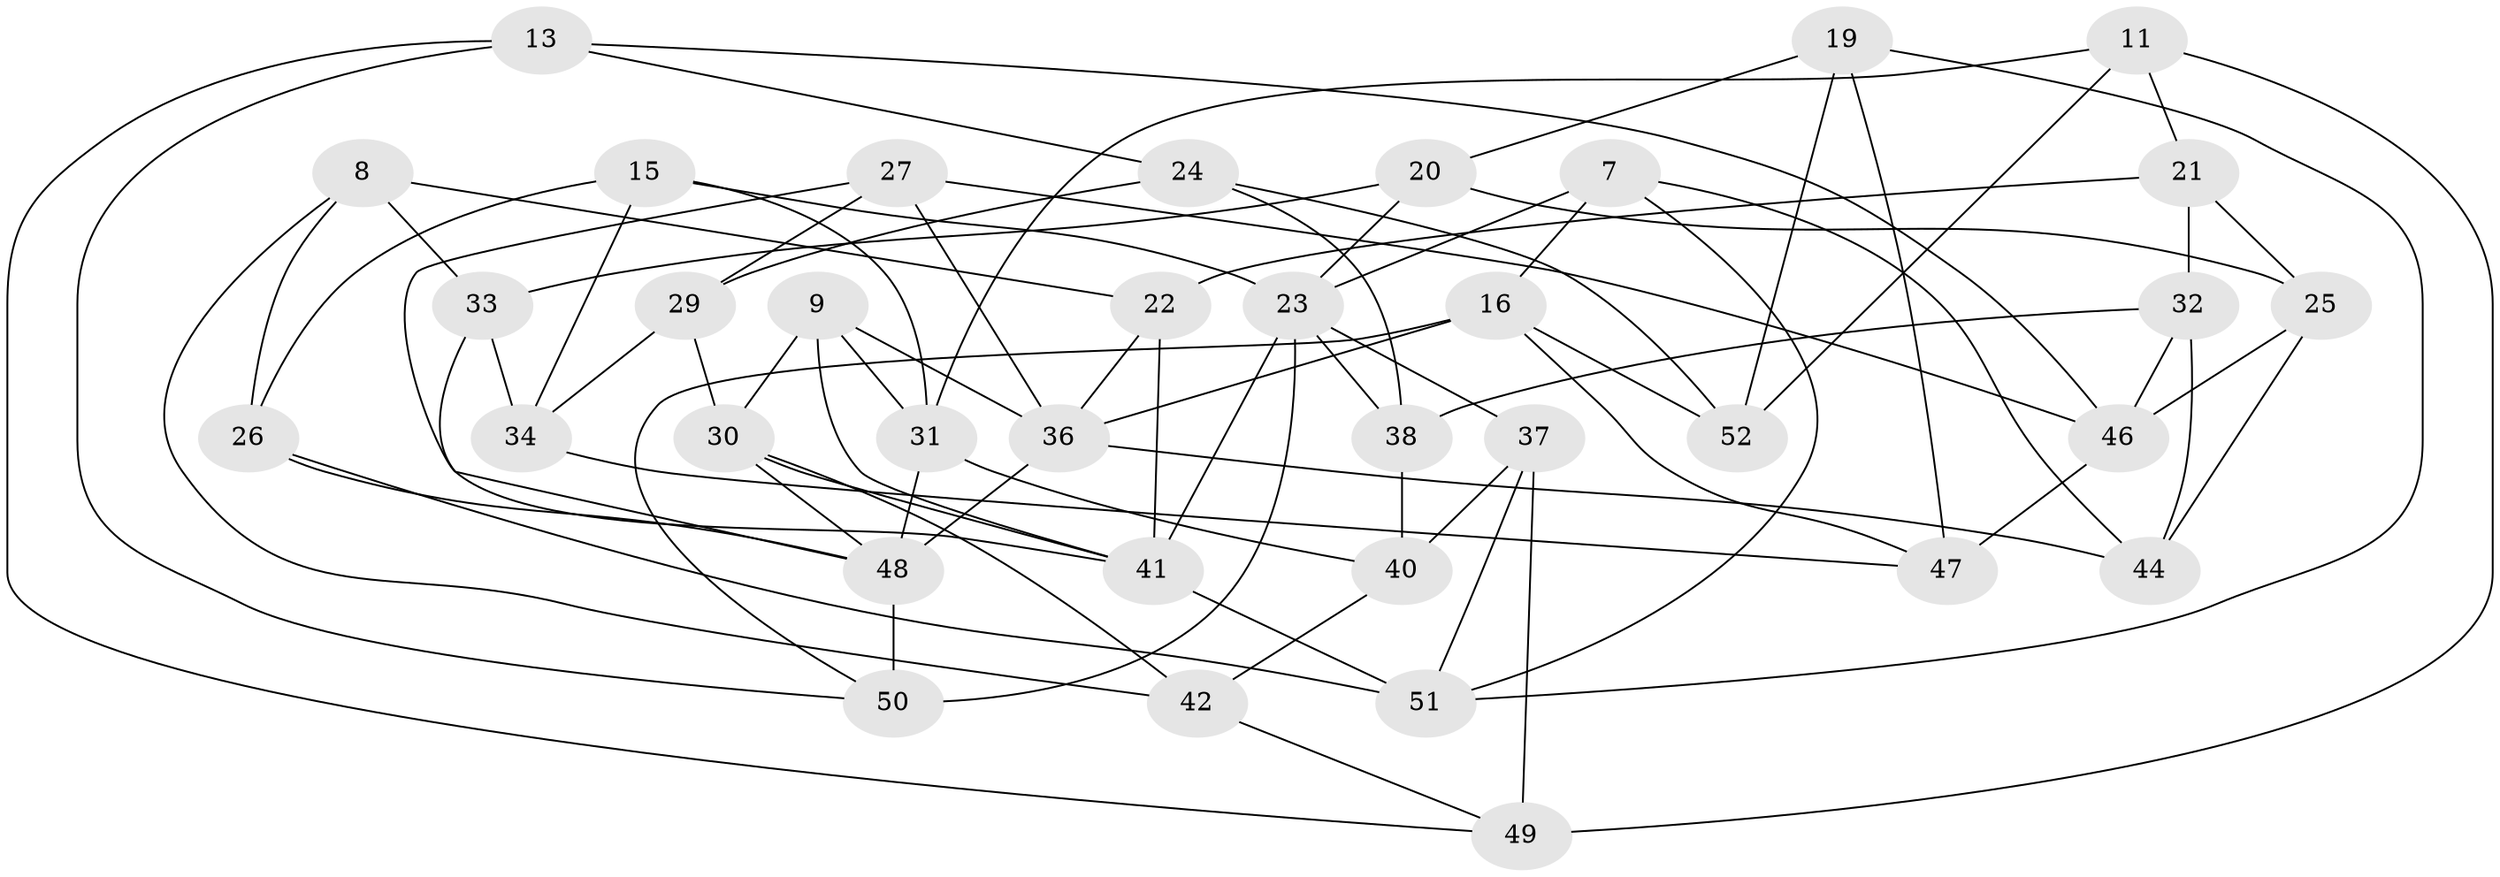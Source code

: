 // original degree distribution, {4: 1.0}
// Generated by graph-tools (version 1.1) at 2025/01/03/04/25 22:01:37]
// undirected, 36 vertices, 79 edges
graph export_dot {
graph [start="1"]
  node [color=gray90,style=filled];
  7;
  8;
  9 [super="+1"];
  11;
  13;
  15;
  16 [super="+3"];
  19;
  20;
  21;
  22;
  23 [super="+17"];
  24;
  25;
  26;
  27 [super="+12"];
  29;
  30 [super="+4"];
  31 [super="+14"];
  32;
  33;
  34;
  36 [super="+10+35"];
  37;
  38;
  40;
  41 [super="+2+39"];
  42;
  44;
  46 [super="+45"];
  47;
  48 [super="+5+18"];
  49;
  50 [super="+28"];
  51 [super="+43"];
  52;
  7 -- 44;
  7 -- 51;
  7 -- 16;
  7 -- 23;
  8 -- 42;
  8 -- 22;
  8 -- 26;
  8 -- 33;
  9 -- 31 [weight=2];
  9 -- 30 [weight=2];
  9 -- 41;
  9 -- 36;
  11 -- 52;
  11 -- 31;
  11 -- 21;
  11 -- 49;
  13 -- 49;
  13 -- 50;
  13 -- 24;
  13 -- 46;
  15 -- 34;
  15 -- 26;
  15 -- 23;
  15 -- 31;
  16 -- 50;
  16 -- 52;
  16 -- 36 [weight=2];
  16 -- 47;
  19 -- 20;
  19 -- 52;
  19 -- 47;
  19 -- 51;
  20 -- 25;
  20 -- 33;
  20 -- 23;
  21 -- 25;
  21 -- 22;
  21 -- 32;
  22 -- 36;
  22 -- 41;
  23 -- 41;
  23 -- 50 [weight=2];
  23 -- 37;
  23 -- 38;
  24 -- 29;
  24 -- 52;
  24 -- 38;
  25 -- 44;
  25 -- 46;
  26 -- 48;
  26 -- 51;
  27 -- 46 [weight=2];
  27 -- 41 [weight=2];
  27 -- 29;
  27 -- 36;
  29 -- 34;
  29 -- 30;
  30 -- 42;
  30 -- 41;
  30 -- 48;
  31 -- 40;
  31 -- 48;
  32 -- 46;
  32 -- 38;
  32 -- 44;
  33 -- 34;
  33 -- 48;
  34 -- 47;
  36 -- 48 [weight=2];
  36 -- 44;
  37 -- 49;
  37 -- 51;
  37 -- 40;
  38 -- 40;
  40 -- 42;
  41 -- 51 [weight=2];
  42 -- 49;
  46 -- 47;
  48 -- 50 [weight=2];
}
